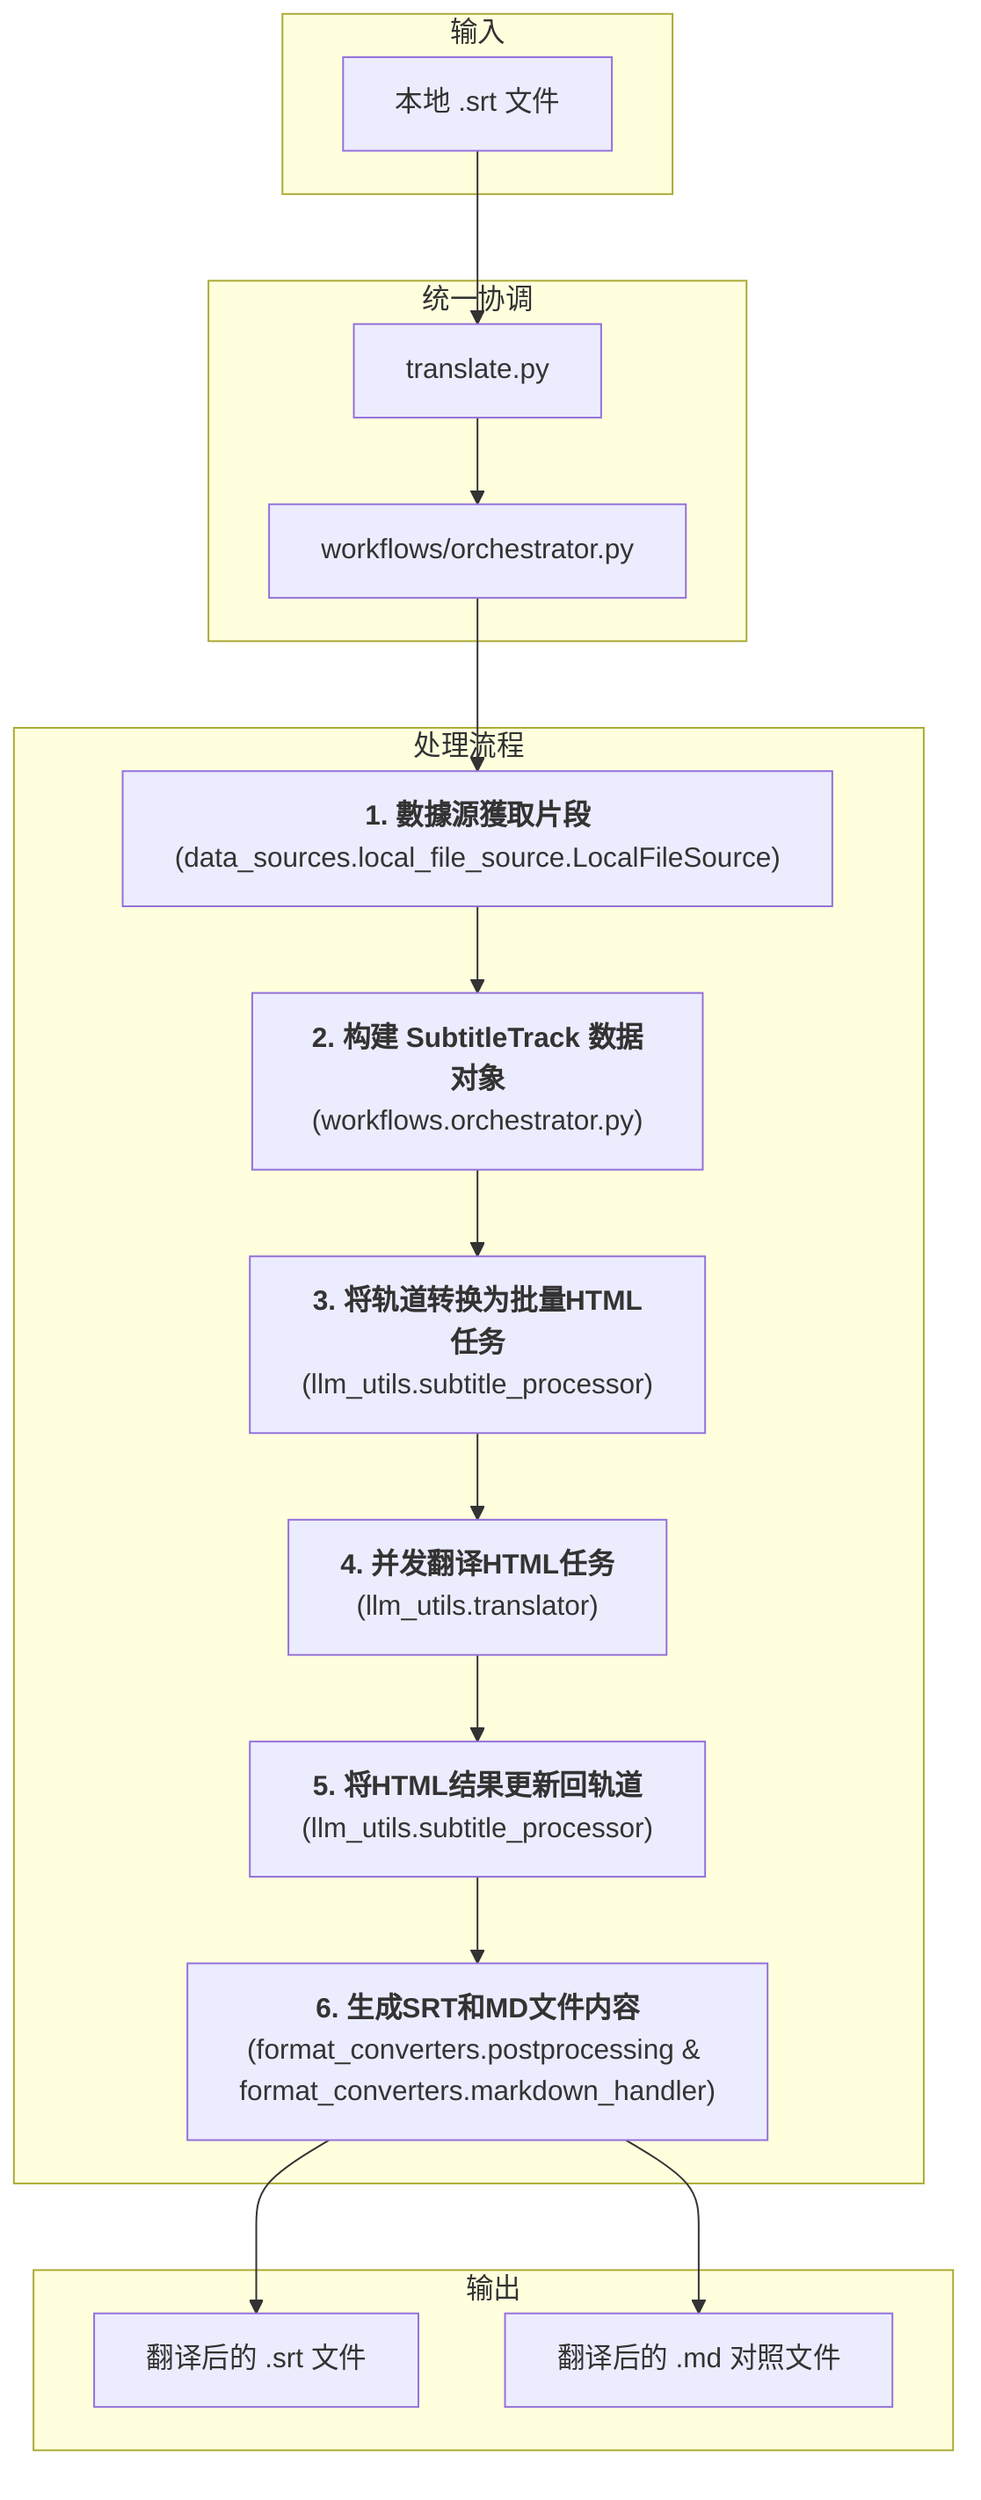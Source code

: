 graph TD;
    subgraph Input [输入]
        A[本地 .srt 文件]
    end

    subgraph Orchestration [统一协调]
        O1[translate.py]
        O2[workflows/orchestrator.py]
    end

    subgraph Processing [处理流程]
        B["<b>1. 數據源獲取片段</b><br>(data_sources.local_file_source.LocalFileSource)"]
        C["<b>2. 构建 SubtitleTrack 数据对象</b><br>(workflows.orchestrator.py)"]
        D["<b>3. 将轨道转换为批量HTML任务</b><br>(llm_utils.subtitle_processor)"]
        E["<b>4. 并发翻译HTML任务</b><br>(llm_utils.translator)"]
        F["<b>5. 将HTML结果更新回轨道</b><br>(llm_utils.subtitle_processor)"]
        G["<b>6. 生成SRT和MD文件内容</b><br>(format_converters.postprocessing & format_converters.markdown_handler)"]
    end

    subgraph Output [输出]
        H1[翻译后的 .srt 文件]
        H2[翻译后的 .md 对照文件]
    end

    A --> O1 --> O2 --> B --> C --> D --> E --> F --> G;
    G --> H1 & H2;